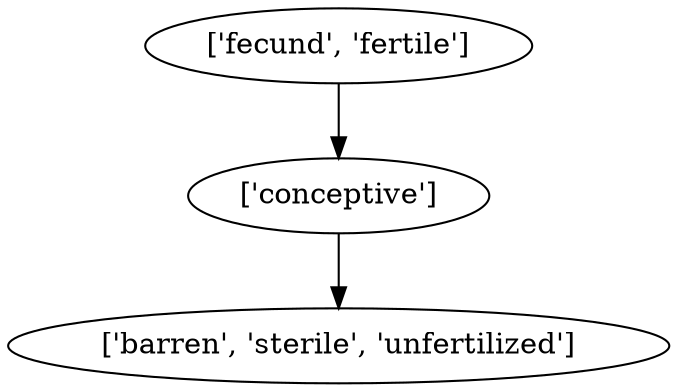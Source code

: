 strict digraph  {
	"['fecund', 'fertile']" -> "['conceptive']";
	"['conceptive']" -> "['barren', 'sterile', 'unfertilized']";
}
